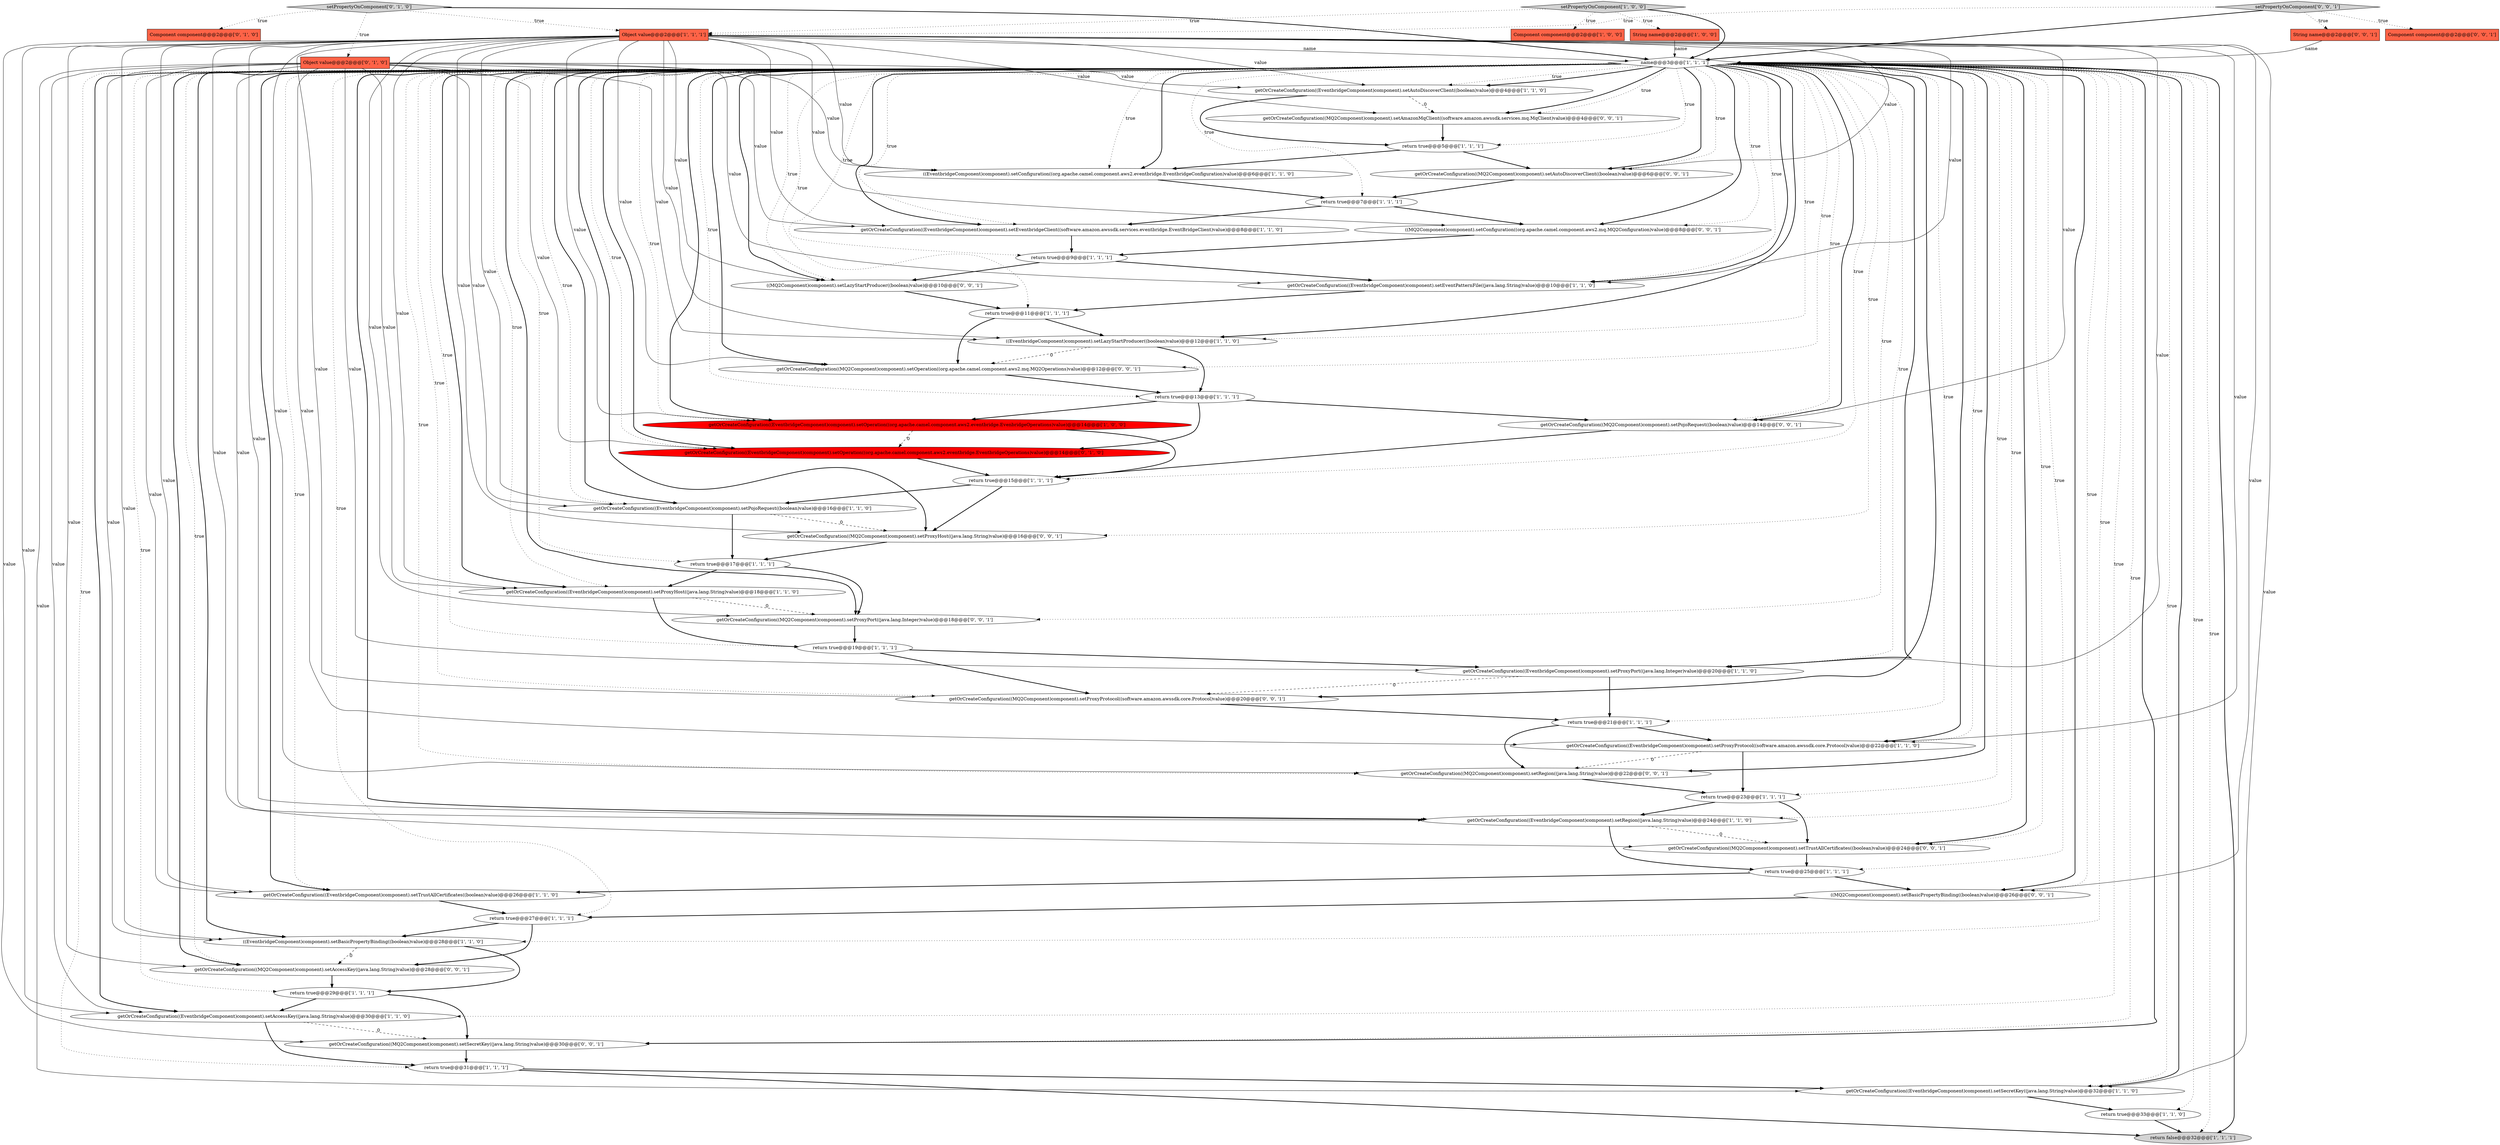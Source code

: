 digraph {
42 [style = filled, label = "((MQ2Component)component).setLazyStartProducer((boolean)value)@@@10@@@['0', '0', '1']", fillcolor = white, shape = ellipse image = "AAA0AAABBB3BBB"];
55 [style = filled, label = "getOrCreateConfiguration((MQ2Component)component).setAutoDiscoverClient((boolean)value)@@@6@@@['0', '0', '1']", fillcolor = white, shape = ellipse image = "AAA0AAABBB3BBB"];
36 [style = filled, label = "setPropertyOnComponent['0', '1', '0']", fillcolor = lightgray, shape = diamond image = "AAA0AAABBB2BBB"];
56 [style = filled, label = "getOrCreateConfiguration((MQ2Component)component).setAmazonMqClient((software.amazon.awssdk.services.mq.MqClient)value)@@@4@@@['0', '0', '1']", fillcolor = white, shape = ellipse image = "AAA0AAABBB3BBB"];
9 [style = filled, label = "setPropertyOnComponent['1', '0', '0']", fillcolor = lightgray, shape = diamond image = "AAA0AAABBB1BBB"];
43 [style = filled, label = "getOrCreateConfiguration((MQ2Component)component).setRegion((java.lang.String)value)@@@22@@@['0', '0', '1']", fillcolor = white, shape = ellipse image = "AAA0AAABBB3BBB"];
1 [style = filled, label = "getOrCreateConfiguration((EventbridgeComponent)component).setProxyPort((java.lang.Integer)value)@@@20@@@['1', '1', '0']", fillcolor = white, shape = ellipse image = "AAA0AAABBB1BBB"];
46 [style = filled, label = "getOrCreateConfiguration((MQ2Component)component).setProxyHost((java.lang.String)value)@@@16@@@['0', '0', '1']", fillcolor = white, shape = ellipse image = "AAA0AAABBB3BBB"];
49 [style = filled, label = "getOrCreateConfiguration((MQ2Component)component).setOperation((org.apache.camel.component.aws2.mq.MQ2Operations)value)@@@12@@@['0', '0', '1']", fillcolor = white, shape = ellipse image = "AAA0AAABBB3BBB"];
22 [style = filled, label = "getOrCreateConfiguration((EventbridgeComponent)component).setPojoRequest((boolean)value)@@@16@@@['1', '1', '0']", fillcolor = white, shape = ellipse image = "AAA0AAABBB1BBB"];
21 [style = filled, label = "return true@@@11@@@['1', '1', '1']", fillcolor = white, shape = ellipse image = "AAA0AAABBB1BBB"];
11 [style = filled, label = "getOrCreateConfiguration((EventbridgeComponent)component).setProxyHost((java.lang.String)value)@@@18@@@['1', '1', '0']", fillcolor = white, shape = ellipse image = "AAA0AAABBB1BBB"];
53 [style = filled, label = "setPropertyOnComponent['0', '0', '1']", fillcolor = lightgray, shape = diamond image = "AAA0AAABBB3BBB"];
20 [style = filled, label = "getOrCreateConfiguration((EventbridgeComponent)component).setRegion((java.lang.String)value)@@@24@@@['1', '1', '0']", fillcolor = white, shape = ellipse image = "AAA0AAABBB1BBB"];
29 [style = filled, label = "getOrCreateConfiguration((EventbridgeComponent)component).setOperation((org.apache.camel.component.aws2.eventbridge.EvenbridgeOperations)value)@@@14@@@['1', '0', '0']", fillcolor = red, shape = ellipse image = "AAA1AAABBB1BBB"];
3 [style = filled, label = "getOrCreateConfiguration((EventbridgeComponent)component).setTrustAllCertificates((boolean)value)@@@26@@@['1', '1', '0']", fillcolor = white, shape = ellipse image = "AAA0AAABBB1BBB"];
16 [style = filled, label = "return true@@@31@@@['1', '1', '1']", fillcolor = white, shape = ellipse image = "AAA0AAABBB1BBB"];
52 [style = filled, label = "getOrCreateConfiguration((MQ2Component)component).setSecretKey((java.lang.String)value)@@@30@@@['0', '0', '1']", fillcolor = white, shape = ellipse image = "AAA0AAABBB3BBB"];
10 [style = filled, label = "String name@@@2@@@['1', '0', '0']", fillcolor = tomato, shape = box image = "AAA0AAABBB1BBB"];
31 [style = filled, label = "return true@@@13@@@['1', '1', '1']", fillcolor = white, shape = ellipse image = "AAA0AAABBB1BBB"];
35 [style = filled, label = "return true@@@9@@@['1', '1', '1']", fillcolor = white, shape = ellipse image = "AAA0AAABBB1BBB"];
14 [style = filled, label = "return true@@@27@@@['1', '1', '1']", fillcolor = white, shape = ellipse image = "AAA0AAABBB1BBB"];
2 [style = filled, label = "((EventbridgeComponent)component).setConfiguration((org.apache.camel.component.aws2.eventbridge.EventbridgeConfiguration)value)@@@6@@@['1', '1', '0']", fillcolor = white, shape = ellipse image = "AAA0AAABBB1BBB"];
45 [style = filled, label = "getOrCreateConfiguration((MQ2Component)component).setProxyPort((java.lang.Integer)value)@@@18@@@['0', '0', '1']", fillcolor = white, shape = ellipse image = "AAA0AAABBB3BBB"];
47 [style = filled, label = "getOrCreateConfiguration((MQ2Component)component).setTrustAllCertificates((boolean)value)@@@24@@@['0', '0', '1']", fillcolor = white, shape = ellipse image = "AAA0AAABBB3BBB"];
19 [style = filled, label = "getOrCreateConfiguration((EventbridgeComponent)component).setSecretKey((java.lang.String)value)@@@32@@@['1', '1', '0']", fillcolor = white, shape = ellipse image = "AAA0AAABBB1BBB"];
25 [style = filled, label = "getOrCreateConfiguration((EventbridgeComponent)component).setAccessKey((java.lang.String)value)@@@30@@@['1', '1', '0']", fillcolor = white, shape = ellipse image = "AAA0AAABBB1BBB"];
12 [style = filled, label = "return true@@@19@@@['1', '1', '1']", fillcolor = white, shape = ellipse image = "AAA0AAABBB1BBB"];
15 [style = filled, label = "return true@@@25@@@['1', '1', '1']", fillcolor = white, shape = ellipse image = "AAA0AAABBB1BBB"];
44 [style = filled, label = "((MQ2Component)component).setBasicPropertyBinding((boolean)value)@@@26@@@['0', '0', '1']", fillcolor = white, shape = ellipse image = "AAA0AAABBB3BBB"];
26 [style = filled, label = "getOrCreateConfiguration((EventbridgeComponent)component).setEventPatternFile((java.lang.String)value)@@@10@@@['1', '1', '0']", fillcolor = white, shape = ellipse image = "AAA0AAABBB1BBB"];
34 [style = filled, label = "return true@@@15@@@['1', '1', '1']", fillcolor = white, shape = ellipse image = "AAA0AAABBB1BBB"];
50 [style = filled, label = "((MQ2Component)component).setConfiguration((org.apache.camel.component.aws2.mq.MQ2Configuration)value)@@@8@@@['0', '0', '1']", fillcolor = white, shape = ellipse image = "AAA0AAABBB3BBB"];
28 [style = filled, label = "((EventbridgeComponent)component).setLazyStartProducer((boolean)value)@@@12@@@['1', '1', '0']", fillcolor = white, shape = ellipse image = "AAA0AAABBB1BBB"];
18 [style = filled, label = "getOrCreateConfiguration((EventbridgeComponent)component).setEventbridgeClient((software.amazon.awssdk.services.eventbridge.EventBridgeClient)value)@@@8@@@['1', '1', '0']", fillcolor = white, shape = ellipse image = "AAA0AAABBB1BBB"];
39 [style = filled, label = "Component component@@@2@@@['0', '1', '0']", fillcolor = tomato, shape = box image = "AAA0AAABBB2BBB"];
54 [style = filled, label = "getOrCreateConfiguration((MQ2Component)component).setProxyProtocol((software.amazon.awssdk.core.Protocol)value)@@@20@@@['0', '0', '1']", fillcolor = white, shape = ellipse image = "AAA0AAABBB3BBB"];
4 [style = filled, label = "return true@@@21@@@['1', '1', '1']", fillcolor = white, shape = ellipse image = "AAA0AAABBB1BBB"];
17 [style = filled, label = "Component component@@@2@@@['1', '0', '0']", fillcolor = tomato, shape = box image = "AAA0AAABBB1BBB"];
13 [style = filled, label = "getOrCreateConfiguration((EventbridgeComponent)component).setProxyProtocol((software.amazon.awssdk.core.Protocol)value)@@@22@@@['1', '1', '0']", fillcolor = white, shape = ellipse image = "AAA0AAABBB1BBB"];
37 [style = filled, label = "getOrCreateConfiguration((EventbridgeComponent)component).setOperation((org.apache.camel.component.aws2.eventbridge.EventbridgeOperations)value)@@@14@@@['0', '1', '0']", fillcolor = red, shape = ellipse image = "AAA1AAABBB2BBB"];
27 [style = filled, label = "getOrCreateConfiguration((EventbridgeComponent)component).setAutoDiscoverClient((boolean)value)@@@4@@@['1', '1', '0']", fillcolor = white, shape = ellipse image = "AAA0AAABBB1BBB"];
8 [style = filled, label = "return true@@@29@@@['1', '1', '1']", fillcolor = white, shape = ellipse image = "AAA0AAABBB1BBB"];
41 [style = filled, label = "getOrCreateConfiguration((MQ2Component)component).setPojoRequest((boolean)value)@@@14@@@['0', '0', '1']", fillcolor = white, shape = ellipse image = "AAA0AAABBB3BBB"];
51 [style = filled, label = "getOrCreateConfiguration((MQ2Component)component).setAccessKey((java.lang.String)value)@@@28@@@['0', '0', '1']", fillcolor = white, shape = ellipse image = "AAA0AAABBB3BBB"];
6 [style = filled, label = "return true@@@17@@@['1', '1', '1']", fillcolor = white, shape = ellipse image = "AAA0AAABBB1BBB"];
23 [style = filled, label = "return true@@@7@@@['1', '1', '1']", fillcolor = white, shape = ellipse image = "AAA0AAABBB1BBB"];
0 [style = filled, label = "((EventbridgeComponent)component).setBasicPropertyBinding((boolean)value)@@@28@@@['1', '1', '0']", fillcolor = white, shape = ellipse image = "AAA0AAABBB1BBB"];
40 [style = filled, label = "String name@@@2@@@['0', '0', '1']", fillcolor = tomato, shape = box image = "AAA0AAABBB3BBB"];
30 [style = filled, label = "Object value@@@2@@@['1', '1', '1']", fillcolor = tomato, shape = box image = "AAA0AAABBB1BBB"];
33 [style = filled, label = "return true@@@23@@@['1', '1', '1']", fillcolor = white, shape = ellipse image = "AAA0AAABBB1BBB"];
5 [style = filled, label = "name@@@3@@@['1', '1', '1']", fillcolor = white, shape = diamond image = "AAA0AAABBB1BBB"];
38 [style = filled, label = "Object value@@@2@@@['0', '1', '0']", fillcolor = tomato, shape = box image = "AAA0AAABBB2BBB"];
24 [style = filled, label = "return true@@@33@@@['1', '1', '0']", fillcolor = white, shape = ellipse image = "AAA0AAABBB1BBB"];
48 [style = filled, label = "Component component@@@2@@@['0', '0', '1']", fillcolor = tomato, shape = box image = "AAA0AAABBB3BBB"];
7 [style = filled, label = "return false@@@32@@@['1', '1', '1']", fillcolor = lightgray, shape = ellipse image = "AAA0AAABBB1BBB"];
32 [style = filled, label = "return true@@@5@@@['1', '1', '1']", fillcolor = white, shape = ellipse image = "AAA0AAABBB1BBB"];
5->3 [style = bold, label=""];
30->22 [style = solid, label="value"];
31->37 [style = bold, label=""];
5->55 [style = bold, label=""];
38->37 [style = solid, label="value"];
27->32 [style = bold, label=""];
34->46 [style = bold, label=""];
5->18 [style = dotted, label="true"];
30->27 [style = solid, label="value"];
5->20 [style = bold, label=""];
5->32 [style = dotted, label="true"];
5->19 [style = dotted, label="true"];
5->23 [style = dotted, label="true"];
5->1 [style = dotted, label="true"];
30->25 [style = solid, label="value"];
16->7 [style = bold, label=""];
30->46 [style = solid, label="value"];
5->45 [style = bold, label=""];
30->47 [style = solid, label="value"];
5->12 [style = dotted, label="true"];
29->34 [style = bold, label=""];
5->28 [style = bold, label=""];
10->5 [style = solid, label="name"];
38->19 [style = solid, label="value"];
36->38 [style = dotted, label="true"];
21->28 [style = bold, label=""];
19->24 [style = bold, label=""];
29->37 [style = dashed, label="0"];
2->23 [style = bold, label=""];
5->24 [style = dotted, label="true"];
5->13 [style = dotted, label="true"];
40->5 [style = solid, label="name"];
5->43 [style = dotted, label="true"];
5->11 [style = dotted, label="true"];
38->13 [style = solid, label="value"];
5->49 [style = bold, label=""];
55->23 [style = bold, label=""];
36->39 [style = dotted, label="true"];
5->0 [style = bold, label=""];
5->22 [style = dotted, label="true"];
6->11 [style = bold, label=""];
0->8 [style = bold, label=""];
0->51 [style = dashed, label="0"];
18->35 [style = bold, label=""];
9->5 [style = bold, label=""];
5->29 [style = dotted, label="true"];
42->21 [style = bold, label=""];
20->47 [style = dashed, label="0"];
12->54 [style = bold, label=""];
20->15 [style = bold, label=""];
5->44 [style = dotted, label="true"];
30->13 [style = solid, label="value"];
5->37 [style = bold, label=""];
38->27 [style = solid, label="value"];
30->26 [style = solid, label="value"];
30->54 [style = solid, label="value"];
30->41 [style = solid, label="value"];
5->29 [style = bold, label=""];
25->52 [style = dashed, label="0"];
1->4 [style = bold, label=""];
53->48 [style = dotted, label="true"];
56->32 [style = bold, label=""];
53->30 [style = dotted, label="true"];
46->6 [style = bold, label=""];
5->49 [style = dotted, label="true"];
38->26 [style = solid, label="value"];
30->19 [style = solid, label="value"];
5->6 [style = dotted, label="true"];
31->29 [style = bold, label=""];
11->12 [style = bold, label=""];
5->33 [style = dotted, label="true"];
5->3 [style = dotted, label="true"];
16->19 [style = bold, label=""];
12->1 [style = bold, label=""];
5->4 [style = dotted, label="true"];
5->25 [style = bold, label=""];
30->52 [style = solid, label="value"];
30->50 [style = solid, label="value"];
30->0 [style = solid, label="value"];
5->1 [style = bold, label=""];
30->1 [style = solid, label="value"];
5->34 [style = dotted, label="true"];
5->42 [style = dotted, label="true"];
5->52 [style = dotted, label="true"];
33->47 [style = bold, label=""];
5->25 [style = dotted, label="true"];
49->31 [style = bold, label=""];
30->2 [style = solid, label="value"];
5->7 [style = dotted, label="true"];
30->45 [style = solid, label="value"];
31->41 [style = bold, label=""];
38->28 [style = solid, label="value"];
5->52 [style = bold, label=""];
43->33 [style = bold, label=""];
5->26 [style = dotted, label="true"];
5->7 [style = bold, label=""];
5->11 [style = bold, label=""];
5->8 [style = dotted, label="true"];
24->7 [style = bold, label=""];
9->10 [style = dotted, label="true"];
5->22 [style = bold, label=""];
38->20 [style = solid, label="value"];
30->42 [style = solid, label="value"];
22->6 [style = bold, label=""];
30->18 [style = solid, label="value"];
30->11 [style = solid, label="value"];
38->1 [style = solid, label="value"];
13->43 [style = dashed, label="0"];
1->54 [style = dashed, label="0"];
30->28 [style = solid, label="value"];
35->42 [style = bold, label=""];
38->18 [style = solid, label="value"];
5->41 [style = dotted, label="true"];
5->31 [style = dotted, label="true"];
28->31 [style = bold, label=""];
4->13 [style = bold, label=""];
5->26 [style = bold, label=""];
15->44 [style = bold, label=""];
27->56 [style = dashed, label="0"];
5->18 [style = bold, label=""];
5->0 [style = dotted, label="true"];
44->14 [style = bold, label=""];
28->49 [style = dashed, label="0"];
30->20 [style = solid, label="value"];
15->3 [style = bold, label=""];
25->16 [style = bold, label=""];
5->15 [style = dotted, label="true"];
8->52 [style = bold, label=""];
30->56 [style = solid, label="value"];
26->21 [style = bold, label=""];
38->22 [style = solid, label="value"];
5->19 [style = bold, label=""];
5->35 [style = dotted, label="true"];
52->16 [style = bold, label=""];
5->44 [style = bold, label=""];
38->3 [style = solid, label="value"];
5->45 [style = dotted, label="true"];
30->29 [style = solid, label="value"];
53->40 [style = dotted, label="true"];
5->13 [style = bold, label=""];
30->43 [style = solid, label="value"];
5->27 [style = dotted, label="true"];
38->2 [style = solid, label="value"];
5->16 [style = dotted, label="true"];
5->46 [style = dotted, label="true"];
5->21 [style = dotted, label="true"];
21->49 [style = bold, label=""];
36->5 [style = bold, label=""];
38->25 [style = solid, label="value"];
50->35 [style = bold, label=""];
5->50 [style = dotted, label="true"];
51->8 [style = bold, label=""];
30->55 [style = solid, label="value"];
9->30 [style = dotted, label="true"];
30->5 [style = solid, label="name"];
5->28 [style = dotted, label="true"];
23->18 [style = bold, label=""];
36->30 [style = dotted, label="true"];
35->26 [style = bold, label=""];
38->11 [style = solid, label="value"];
41->34 [style = bold, label=""];
5->2 [style = dotted, label="true"];
23->50 [style = bold, label=""];
5->51 [style = dotted, label="true"];
5->54 [style = bold, label=""];
5->14 [style = dotted, label="true"];
30->51 [style = solid, label="value"];
4->43 [style = bold, label=""];
47->15 [style = bold, label=""];
5->51 [style = bold, label=""];
33->20 [style = bold, label=""];
5->56 [style = bold, label=""];
53->5 [style = bold, label=""];
38->0 [style = solid, label="value"];
5->56 [style = dotted, label="true"];
9->17 [style = dotted, label="true"];
3->14 [style = bold, label=""];
14->51 [style = bold, label=""];
22->46 [style = dashed, label="0"];
54->4 [style = bold, label=""];
32->2 [style = bold, label=""];
30->44 [style = solid, label="value"];
30->3 [style = solid, label="value"];
34->22 [style = bold, label=""];
45->12 [style = bold, label=""];
5->43 [style = bold, label=""];
5->47 [style = bold, label=""];
5->2 [style = bold, label=""];
32->55 [style = bold, label=""];
5->41 [style = bold, label=""];
5->47 [style = dotted, label="true"];
14->0 [style = bold, label=""];
37->34 [style = bold, label=""];
5->54 [style = dotted, label="true"];
5->20 [style = dotted, label="true"];
30->49 [style = solid, label="value"];
5->27 [style = bold, label=""];
5->42 [style = bold, label=""];
5->55 [style = dotted, label="true"];
5->50 [style = bold, label=""];
13->33 [style = bold, label=""];
6->45 [style = bold, label=""];
5->46 [style = bold, label=""];
8->25 [style = bold, label=""];
5->37 [style = dotted, label="true"];
11->45 [style = dashed, label="0"];
}
